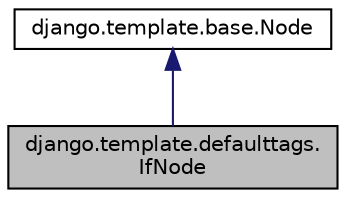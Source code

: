 digraph "django.template.defaulttags.IfNode"
{
 // LATEX_PDF_SIZE
  edge [fontname="Helvetica",fontsize="10",labelfontname="Helvetica",labelfontsize="10"];
  node [fontname="Helvetica",fontsize="10",shape=record];
  Node1 [label="django.template.defaulttags.\lIfNode",height=0.2,width=0.4,color="black", fillcolor="grey75", style="filled", fontcolor="black",tooltip=" "];
  Node2 -> Node1 [dir="back",color="midnightblue",fontsize="10",style="solid"];
  Node2 [label="django.template.base.Node",height=0.2,width=0.4,color="black", fillcolor="white", style="filled",URL="$classdjango_1_1template_1_1base_1_1_node.html",tooltip=" "];
}

